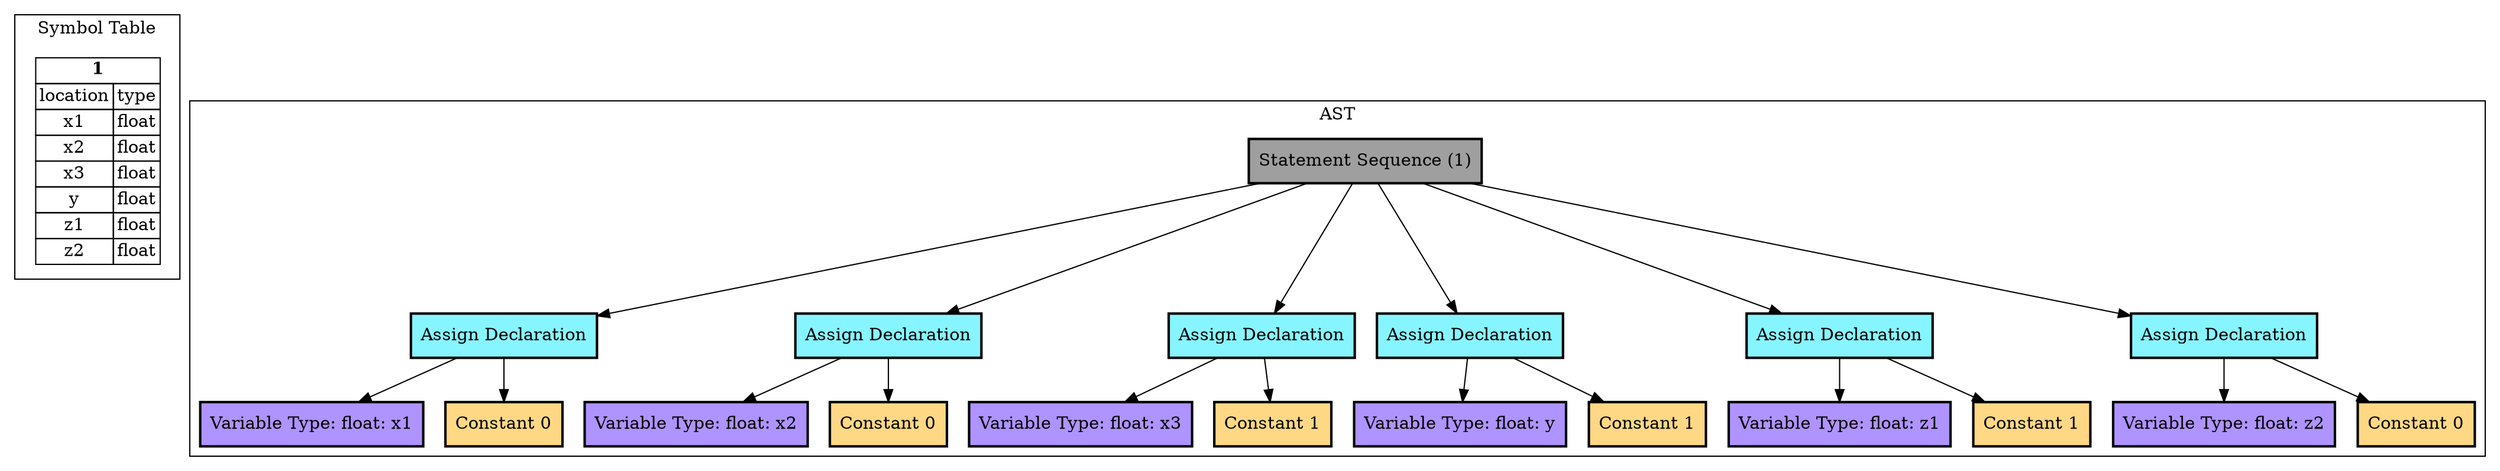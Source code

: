 Digraph G { 
	subgraph cluster_0 {
		tbl1 [
			shape=plaintext
			label=<
				<table border='0' cellborder='1' cellspacing='0'>
					<tr><td colspan="2"><b>1</b></td></tr>
					<tr><td>location</td><td>type</td></tr>
					<tr><td>x1</td><td>float</td></tr>
					<tr><td>x2</td><td>float</td></tr>
					<tr><td>x3</td><td>float</td></tr>
					<tr><td>y</td><td>float</td></tr>
					<tr><td>z1</td><td>float</td></tr>
					<tr><td>z2</td><td>float</td></tr>
				</table>
			>];
		label = "Symbol Table";
	}
subgraph cluster_1 {
node [style=filled, shape=rectangle, penwidth=2];
1[label="Statement Sequence (1)", fillcolor="#9f9f9f"] 
2[label="Assign Declaration", fillcolor="#87f5ff"] 
3[label="Variable Type: float: x1", fillcolor="#af93ff"] 
6[label="Constant 0", fillcolor="#FFD885"] 
7[label="Assign Declaration", fillcolor="#87f5ff"] 
8[label="Variable Type: float: x2", fillcolor="#af93ff"] 
11[label="Constant 0", fillcolor="#FFD885"] 
12[label="Assign Declaration", fillcolor="#87f5ff"] 
13[label="Variable Type: float: x3", fillcolor="#af93ff"] 
16[label="Constant 1", fillcolor="#FFD885"] 
17[label="Assign Declaration", fillcolor="#87f5ff"] 
18[label="Variable Type: float: y", fillcolor="#af93ff"] 
21[label="Constant 1", fillcolor="#FFD885"] 
22[label="Assign Declaration", fillcolor="#87f5ff"] 
23[label="Variable Type: float: z1", fillcolor="#af93ff"] 
25[label="Constant 1", fillcolor="#FFD885"] 
26[label="Assign Declaration", fillcolor="#87f5ff"] 
27[label="Variable Type: float: z2", fillcolor="#af93ff"] 
29[label="Constant 0", fillcolor="#FFD885"] 
1 -> 2
2 -> 3
2 -> 6
1 -> 7
7 -> 8
7 -> 11
1 -> 12
12 -> 13
12 -> 16
1 -> 17
17 -> 18
17 -> 21
1 -> 22
22 -> 23
22 -> 25
1 -> 26
26 -> 27
26 -> 29
label = "AST";
}
}